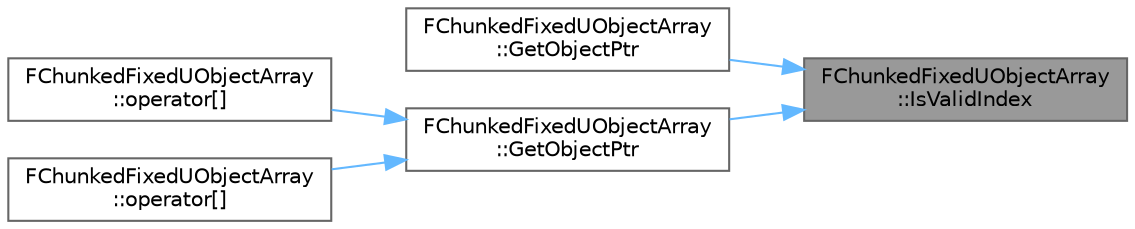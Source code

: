 digraph "FChunkedFixedUObjectArray::IsValidIndex"
{
 // INTERACTIVE_SVG=YES
 // LATEX_PDF_SIZE
  bgcolor="transparent";
  edge [fontname=Helvetica,fontsize=10,labelfontname=Helvetica,labelfontsize=10];
  node [fontname=Helvetica,fontsize=10,shape=box,height=0.2,width=0.4];
  rankdir="RL";
  Node1 [id="Node000001",label="FChunkedFixedUObjectArray\l::IsValidIndex",height=0.2,width=0.4,color="gray40", fillcolor="grey60", style="filled", fontcolor="black",tooltip="Return if this index is valid Thread safe, if it is valid now, it is valid forever."];
  Node1 -> Node2 [id="edge1_Node000001_Node000002",dir="back",color="steelblue1",style="solid",tooltip=" "];
  Node2 [id="Node000002",label="FChunkedFixedUObjectArray\l::GetObjectPtr",height=0.2,width=0.4,color="grey40", fillcolor="white", style="filled",URL="$dd/d95/classFChunkedFixedUObjectArray.html#aaf1be69f8d0391ea31364a746d740fb4",tooltip=" "];
  Node1 -> Node3 [id="edge2_Node000001_Node000003",dir="back",color="steelblue1",style="solid",tooltip=" "];
  Node3 [id="Node000003",label="FChunkedFixedUObjectArray\l::GetObjectPtr",height=0.2,width=0.4,color="grey40", fillcolor="white", style="filled",URL="$dd/d95/classFChunkedFixedUObjectArray.html#ae9c4bce08b40f1634283032a5f368f40",tooltip="Return a pointer to the pointer to a given element."];
  Node3 -> Node4 [id="edge3_Node000003_Node000004",dir="back",color="steelblue1",style="solid",tooltip=" "];
  Node4 [id="Node000004",label="FChunkedFixedUObjectArray\l::operator[]",height=0.2,width=0.4,color="grey40", fillcolor="white", style="filled",URL="$dd/d95/classFChunkedFixedUObjectArray.html#ac11806d3d3c2e41c186c108b46398eca",tooltip=" "];
  Node3 -> Node5 [id="edge4_Node000003_Node000005",dir="back",color="steelblue1",style="solid",tooltip=" "];
  Node5 [id="Node000005",label="FChunkedFixedUObjectArray\l::operator[]",height=0.2,width=0.4,color="grey40", fillcolor="white", style="filled",URL="$dd/d95/classFChunkedFixedUObjectArray.html#a01ddb499ff0f58012d58e6590e8470b0",tooltip="Return a reference to an element."];
}
